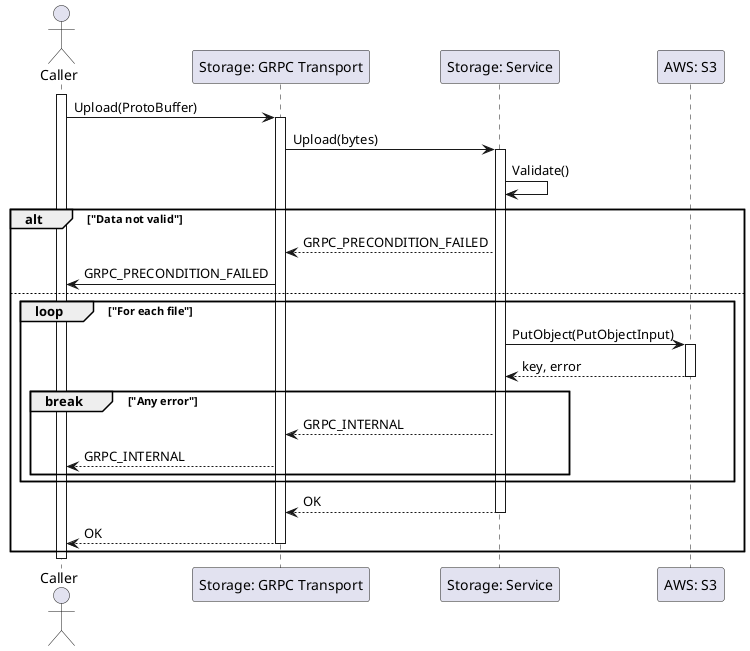 @startuml Upload

actor Caller
participant "Storage: GRPC Transport" as StorageGRPCTransport
participant "Storage: Service" as StorageService
participant "AWS: S3" as AWSS3

activate Caller

Caller->StorageGRPCTransport: Upload(ProtoBuffer)
activate StorageGRPCTransport
StorageGRPCTransport->StorageService: Upload(bytes)
activate StorageService
StorageService->StorageService: Validate()

alt "Data not valid"
    StorageService-->StorageGRPCTransport: GRPC_PRECONDITION_FAILED
    StorageGRPCTransport->Caller: GRPC_PRECONDITION_FAILED
else
    loop "For each file"
        StorageService->AWSS3: PutObject(PutObjectInput)
        activate AWSS3
        AWSS3-->StorageService: key, error
        deactivate AWSS3

        break "Any error"
            StorageService-->StorageGRPCTransport: GRPC_INTERNAL
            StorageGRPCTransport-->Caller: GRPC_INTERNAL
        end
    end
    StorageService-->StorageGRPCTransport: OK
    deactivate StorageService
    StorageGRPCTransport-->Caller: OK
    deactivate StorageGRPCTransport
end

deactivate Caller

@enduml